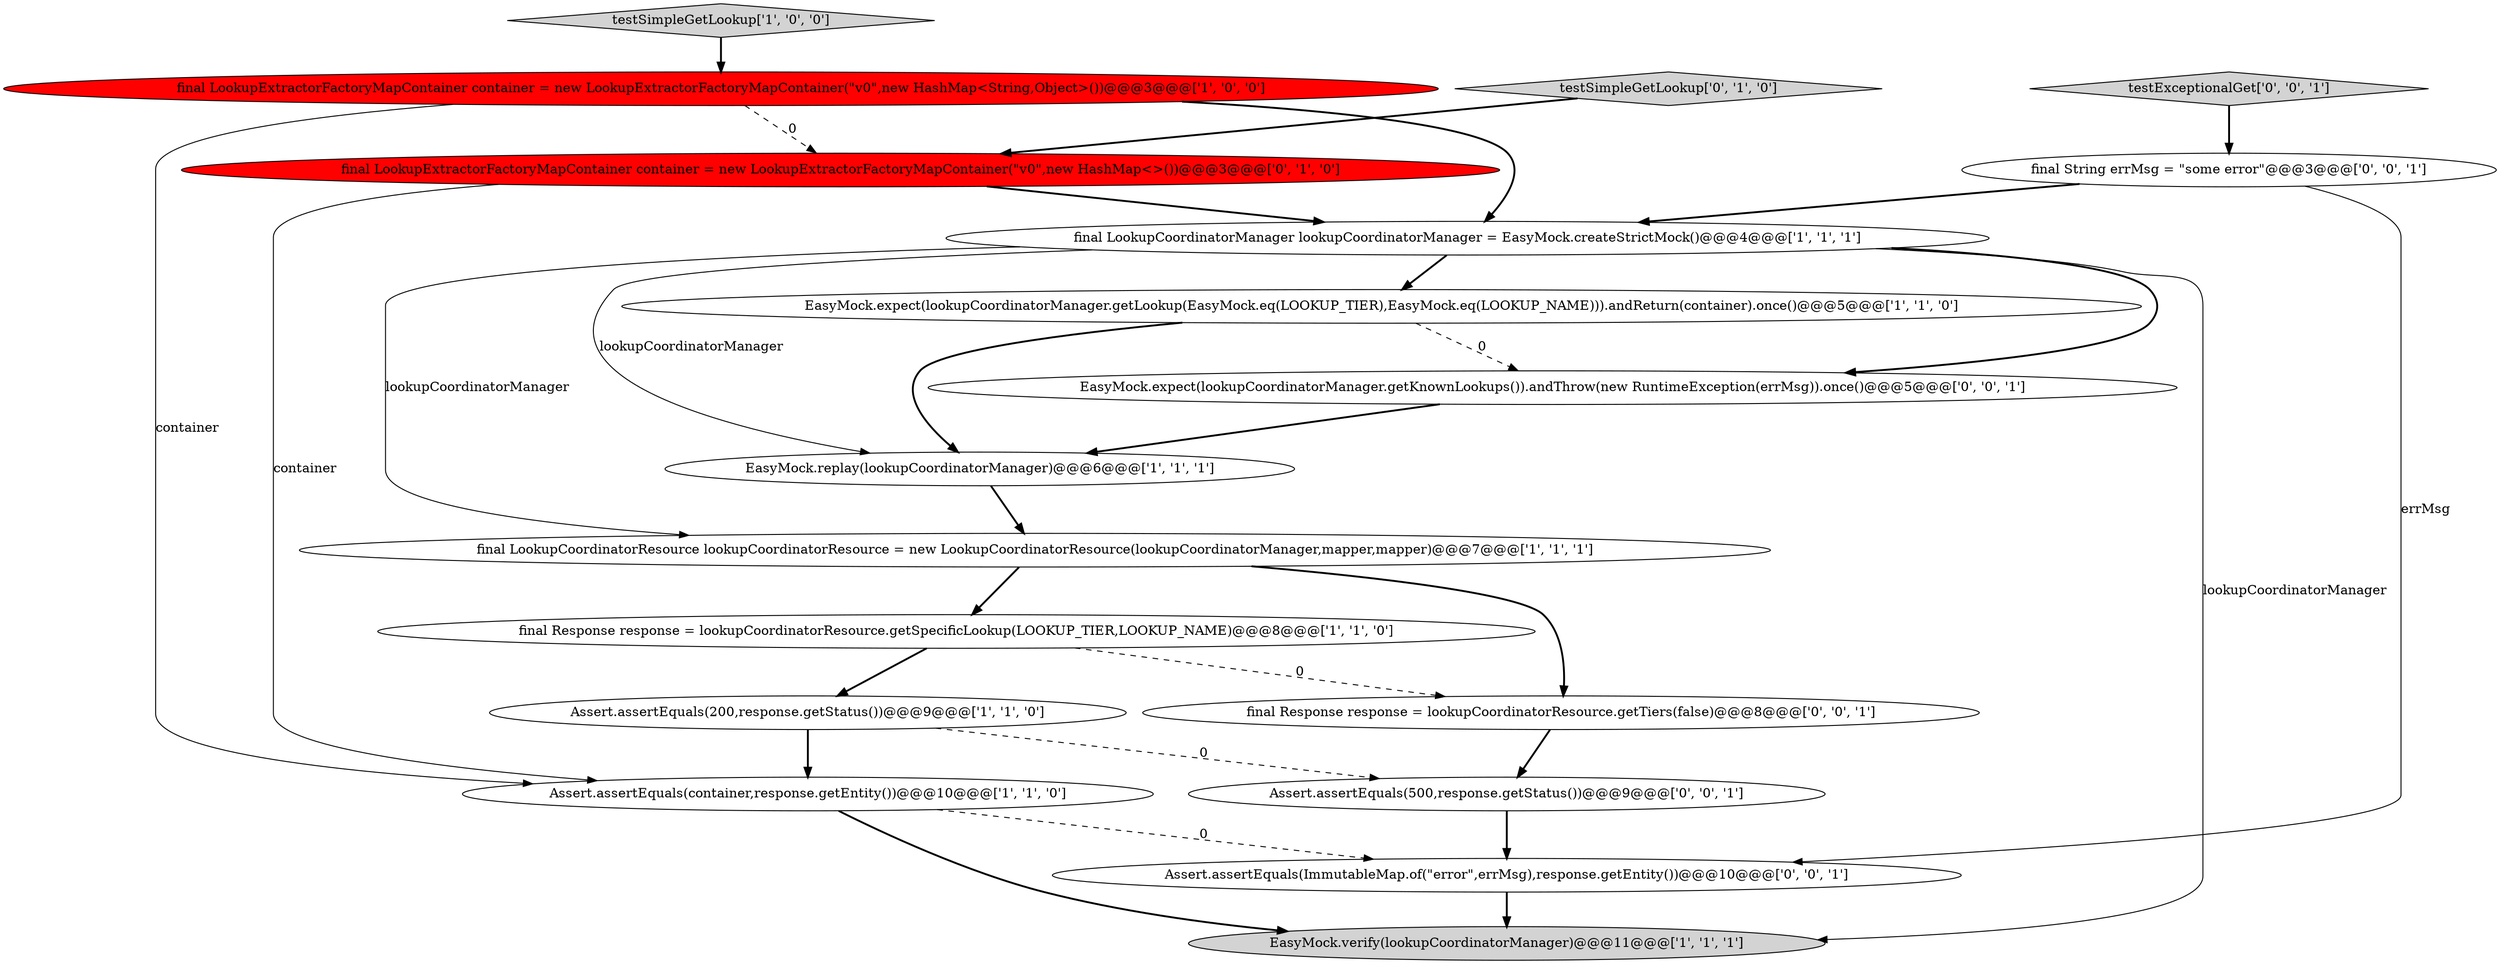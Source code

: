digraph {
12 [style = filled, label = "final Response response = lookupCoordinatorResource.getTiers(false)@@@8@@@['0', '0', '1']", fillcolor = white, shape = ellipse image = "AAA0AAABBB3BBB"];
9 [style = filled, label = "EasyMock.replay(lookupCoordinatorManager)@@@6@@@['1', '1', '1']", fillcolor = white, shape = ellipse image = "AAA0AAABBB1BBB"];
8 [style = filled, label = "final LookupExtractorFactoryMapContainer container = new LookupExtractorFactoryMapContainer(\"v0\",new HashMap<String,Object>())@@@3@@@['1', '0', '0']", fillcolor = red, shape = ellipse image = "AAA1AAABBB1BBB"];
1 [style = filled, label = "final Response response = lookupCoordinatorResource.getSpecificLookup(LOOKUP_TIER,LOOKUP_NAME)@@@8@@@['1', '1', '0']", fillcolor = white, shape = ellipse image = "AAA0AAABBB1BBB"];
5 [style = filled, label = "EasyMock.verify(lookupCoordinatorManager)@@@11@@@['1', '1', '1']", fillcolor = lightgray, shape = ellipse image = "AAA0AAABBB1BBB"];
0 [style = filled, label = "Assert.assertEquals(200,response.getStatus())@@@9@@@['1', '1', '0']", fillcolor = white, shape = ellipse image = "AAA0AAABBB1BBB"];
11 [style = filled, label = "testSimpleGetLookup['0', '1', '0']", fillcolor = lightgray, shape = diamond image = "AAA0AAABBB2BBB"];
15 [style = filled, label = "final String errMsg = \"some error\"@@@3@@@['0', '0', '1']", fillcolor = white, shape = ellipse image = "AAA0AAABBB3BBB"];
13 [style = filled, label = "Assert.assertEquals(500,response.getStatus())@@@9@@@['0', '0', '1']", fillcolor = white, shape = ellipse image = "AAA0AAABBB3BBB"];
16 [style = filled, label = "EasyMock.expect(lookupCoordinatorManager.getKnownLookups()).andThrow(new RuntimeException(errMsg)).once()@@@5@@@['0', '0', '1']", fillcolor = white, shape = ellipse image = "AAA0AAABBB3BBB"];
14 [style = filled, label = "Assert.assertEquals(ImmutableMap.of(\"error\",errMsg),response.getEntity())@@@10@@@['0', '0', '1']", fillcolor = white, shape = ellipse image = "AAA0AAABBB3BBB"];
6 [style = filled, label = "EasyMock.expect(lookupCoordinatorManager.getLookup(EasyMock.eq(LOOKUP_TIER),EasyMock.eq(LOOKUP_NAME))).andReturn(container).once()@@@5@@@['1', '1', '0']", fillcolor = white, shape = ellipse image = "AAA0AAABBB1BBB"];
3 [style = filled, label = "final LookupCoordinatorManager lookupCoordinatorManager = EasyMock.createStrictMock()@@@4@@@['1', '1', '1']", fillcolor = white, shape = ellipse image = "AAA0AAABBB1BBB"];
2 [style = filled, label = "final LookupCoordinatorResource lookupCoordinatorResource = new LookupCoordinatorResource(lookupCoordinatorManager,mapper,mapper)@@@7@@@['1', '1', '1']", fillcolor = white, shape = ellipse image = "AAA0AAABBB1BBB"];
4 [style = filled, label = "testSimpleGetLookup['1', '0', '0']", fillcolor = lightgray, shape = diamond image = "AAA0AAABBB1BBB"];
17 [style = filled, label = "testExceptionalGet['0', '0', '1']", fillcolor = lightgray, shape = diamond image = "AAA0AAABBB3BBB"];
10 [style = filled, label = "final LookupExtractorFactoryMapContainer container = new LookupExtractorFactoryMapContainer(\"v0\",new HashMap<>())@@@3@@@['0', '1', '0']", fillcolor = red, shape = ellipse image = "AAA1AAABBB2BBB"];
7 [style = filled, label = "Assert.assertEquals(container,response.getEntity())@@@10@@@['1', '1', '0']", fillcolor = white, shape = ellipse image = "AAA0AAABBB1BBB"];
10->7 [style = solid, label="container"];
3->2 [style = solid, label="lookupCoordinatorManager"];
8->10 [style = dashed, label="0"];
15->14 [style = solid, label="errMsg"];
3->9 [style = solid, label="lookupCoordinatorManager"];
9->2 [style = bold, label=""];
2->1 [style = bold, label=""];
7->14 [style = dashed, label="0"];
8->3 [style = bold, label=""];
8->7 [style = solid, label="container"];
3->6 [style = bold, label=""];
10->3 [style = bold, label=""];
1->0 [style = bold, label=""];
3->16 [style = bold, label=""];
15->3 [style = bold, label=""];
2->12 [style = bold, label=""];
0->7 [style = bold, label=""];
12->13 [style = bold, label=""];
1->12 [style = dashed, label="0"];
7->5 [style = bold, label=""];
6->16 [style = dashed, label="0"];
11->10 [style = bold, label=""];
0->13 [style = dashed, label="0"];
3->5 [style = solid, label="lookupCoordinatorManager"];
17->15 [style = bold, label=""];
4->8 [style = bold, label=""];
6->9 [style = bold, label=""];
13->14 [style = bold, label=""];
16->9 [style = bold, label=""];
14->5 [style = bold, label=""];
}
